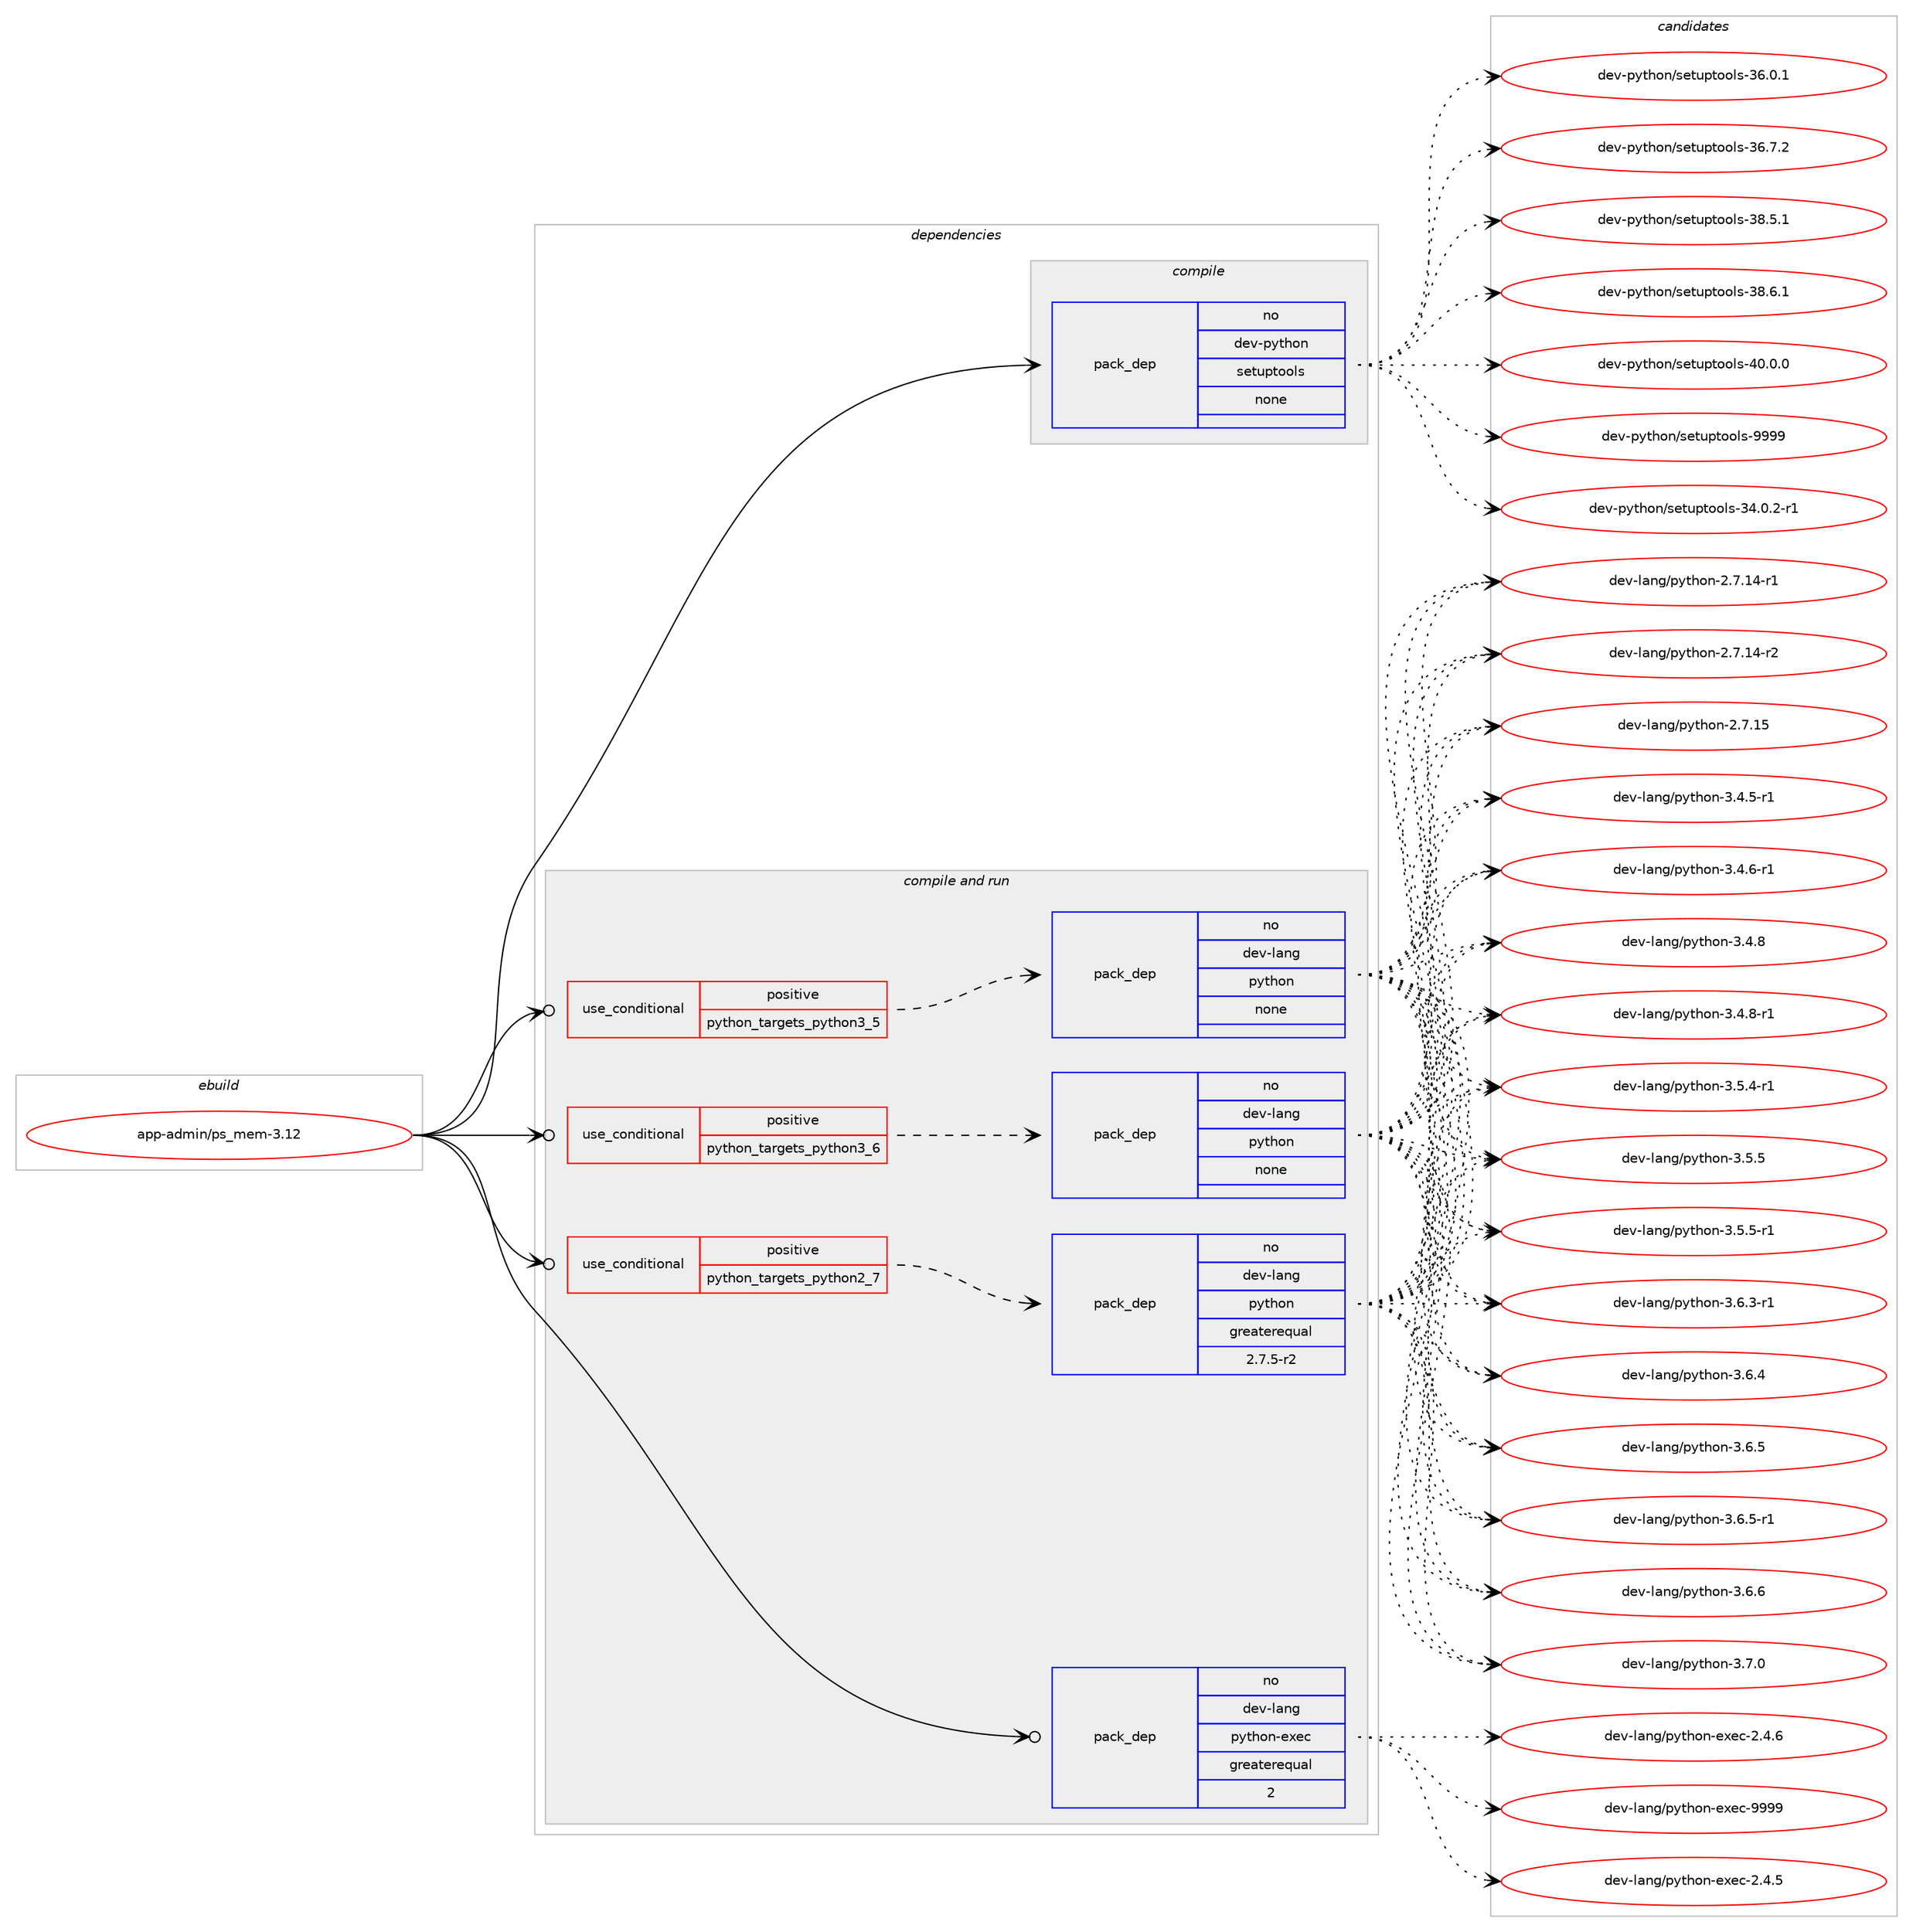 digraph prolog {

# *************
# Graph options
# *************

newrank=true;
concentrate=true;
compound=true;
graph [rankdir=LR,fontname=Helvetica,fontsize=10,ranksep=1.5];#, ranksep=2.5, nodesep=0.2];
edge  [arrowhead=vee];
node  [fontname=Helvetica,fontsize=10];

# **********
# The ebuild
# **********

subgraph cluster_leftcol {
color=gray;
rank=same;
label=<<i>ebuild</i>>;
id [label="app-admin/ps_mem-3.12", color=red, width=4, href="../app-admin/ps_mem-3.12.svg"];
}

# ****************
# The dependencies
# ****************

subgraph cluster_midcol {
color=gray;
label=<<i>dependencies</i>>;
subgraph cluster_compile {
fillcolor="#eeeeee";
style=filled;
label=<<i>compile</i>>;
subgraph pack168 {
dependency214 [label=<<TABLE BORDER="0" CELLBORDER="1" CELLSPACING="0" CELLPADDING="4" WIDTH="220"><TR><TD ROWSPAN="6" CELLPADDING="30">pack_dep</TD></TR><TR><TD WIDTH="110">no</TD></TR><TR><TD>dev-python</TD></TR><TR><TD>setuptools</TD></TR><TR><TD>none</TD></TR><TR><TD></TD></TR></TABLE>>, shape=none, color=blue];
}
id:e -> dependency214:w [weight=20,style="solid",arrowhead="vee"];
}
subgraph cluster_compileandrun {
fillcolor="#eeeeee";
style=filled;
label=<<i>compile and run</i>>;
subgraph cond27 {
dependency215 [label=<<TABLE BORDER="0" CELLBORDER="1" CELLSPACING="0" CELLPADDING="4"><TR><TD ROWSPAN="3" CELLPADDING="10">use_conditional</TD></TR><TR><TD>positive</TD></TR><TR><TD>python_targets_python2_7</TD></TR></TABLE>>, shape=none, color=red];
subgraph pack169 {
dependency216 [label=<<TABLE BORDER="0" CELLBORDER="1" CELLSPACING="0" CELLPADDING="4" WIDTH="220"><TR><TD ROWSPAN="6" CELLPADDING="30">pack_dep</TD></TR><TR><TD WIDTH="110">no</TD></TR><TR><TD>dev-lang</TD></TR><TR><TD>python</TD></TR><TR><TD>greaterequal</TD></TR><TR><TD>2.7.5-r2</TD></TR></TABLE>>, shape=none, color=blue];
}
dependency215:e -> dependency216:w [weight=20,style="dashed",arrowhead="vee"];
}
id:e -> dependency215:w [weight=20,style="solid",arrowhead="odotvee"];
subgraph cond28 {
dependency217 [label=<<TABLE BORDER="0" CELLBORDER="1" CELLSPACING="0" CELLPADDING="4"><TR><TD ROWSPAN="3" CELLPADDING="10">use_conditional</TD></TR><TR><TD>positive</TD></TR><TR><TD>python_targets_python3_5</TD></TR></TABLE>>, shape=none, color=red];
subgraph pack170 {
dependency218 [label=<<TABLE BORDER="0" CELLBORDER="1" CELLSPACING="0" CELLPADDING="4" WIDTH="220"><TR><TD ROWSPAN="6" CELLPADDING="30">pack_dep</TD></TR><TR><TD WIDTH="110">no</TD></TR><TR><TD>dev-lang</TD></TR><TR><TD>python</TD></TR><TR><TD>none</TD></TR><TR><TD></TD></TR></TABLE>>, shape=none, color=blue];
}
dependency217:e -> dependency218:w [weight=20,style="dashed",arrowhead="vee"];
}
id:e -> dependency217:w [weight=20,style="solid",arrowhead="odotvee"];
subgraph cond29 {
dependency219 [label=<<TABLE BORDER="0" CELLBORDER="1" CELLSPACING="0" CELLPADDING="4"><TR><TD ROWSPAN="3" CELLPADDING="10">use_conditional</TD></TR><TR><TD>positive</TD></TR><TR><TD>python_targets_python3_6</TD></TR></TABLE>>, shape=none, color=red];
subgraph pack171 {
dependency220 [label=<<TABLE BORDER="0" CELLBORDER="1" CELLSPACING="0" CELLPADDING="4" WIDTH="220"><TR><TD ROWSPAN="6" CELLPADDING="30">pack_dep</TD></TR><TR><TD WIDTH="110">no</TD></TR><TR><TD>dev-lang</TD></TR><TR><TD>python</TD></TR><TR><TD>none</TD></TR><TR><TD></TD></TR></TABLE>>, shape=none, color=blue];
}
dependency219:e -> dependency220:w [weight=20,style="dashed",arrowhead="vee"];
}
id:e -> dependency219:w [weight=20,style="solid",arrowhead="odotvee"];
subgraph pack172 {
dependency221 [label=<<TABLE BORDER="0" CELLBORDER="1" CELLSPACING="0" CELLPADDING="4" WIDTH="220"><TR><TD ROWSPAN="6" CELLPADDING="30">pack_dep</TD></TR><TR><TD WIDTH="110">no</TD></TR><TR><TD>dev-lang</TD></TR><TR><TD>python-exec</TD></TR><TR><TD>greaterequal</TD></TR><TR><TD>2</TD></TR></TABLE>>, shape=none, color=blue];
}
id:e -> dependency221:w [weight=20,style="solid",arrowhead="odotvee"];
}
subgraph cluster_run {
fillcolor="#eeeeee";
style=filled;
label=<<i>run</i>>;
}
}

# **************
# The candidates
# **************

subgraph cluster_choices {
rank=same;
color=gray;
label=<<i>candidates</i>>;

subgraph choice168 {
color=black;
nodesep=1;
choice1001011184511212111610411111047115101116117112116111111108115455152464846504511449 [label="dev-python/setuptools-34.0.2-r1", color=red, width=4,href="../dev-python/setuptools-34.0.2-r1.svg"];
choice100101118451121211161041111104711510111611711211611111110811545515446484649 [label="dev-python/setuptools-36.0.1", color=red, width=4,href="../dev-python/setuptools-36.0.1.svg"];
choice100101118451121211161041111104711510111611711211611111110811545515446554650 [label="dev-python/setuptools-36.7.2", color=red, width=4,href="../dev-python/setuptools-36.7.2.svg"];
choice100101118451121211161041111104711510111611711211611111110811545515646534649 [label="dev-python/setuptools-38.5.1", color=red, width=4,href="../dev-python/setuptools-38.5.1.svg"];
choice100101118451121211161041111104711510111611711211611111110811545515646544649 [label="dev-python/setuptools-38.6.1", color=red, width=4,href="../dev-python/setuptools-38.6.1.svg"];
choice100101118451121211161041111104711510111611711211611111110811545524846484648 [label="dev-python/setuptools-40.0.0", color=red, width=4,href="../dev-python/setuptools-40.0.0.svg"];
choice10010111845112121116104111110471151011161171121161111111081154557575757 [label="dev-python/setuptools-9999", color=red, width=4,href="../dev-python/setuptools-9999.svg"];
dependency214:e -> choice1001011184511212111610411111047115101116117112116111111108115455152464846504511449:w [style=dotted,weight="100"];
dependency214:e -> choice100101118451121211161041111104711510111611711211611111110811545515446484649:w [style=dotted,weight="100"];
dependency214:e -> choice100101118451121211161041111104711510111611711211611111110811545515446554650:w [style=dotted,weight="100"];
dependency214:e -> choice100101118451121211161041111104711510111611711211611111110811545515646534649:w [style=dotted,weight="100"];
dependency214:e -> choice100101118451121211161041111104711510111611711211611111110811545515646544649:w [style=dotted,weight="100"];
dependency214:e -> choice100101118451121211161041111104711510111611711211611111110811545524846484648:w [style=dotted,weight="100"];
dependency214:e -> choice10010111845112121116104111110471151011161171121161111111081154557575757:w [style=dotted,weight="100"];
}
subgraph choice169 {
color=black;
nodesep=1;
choice100101118451089711010347112121116104111110455046554649524511449 [label="dev-lang/python-2.7.14-r1", color=red, width=4,href="../dev-lang/python-2.7.14-r1.svg"];
choice100101118451089711010347112121116104111110455046554649524511450 [label="dev-lang/python-2.7.14-r2", color=red, width=4,href="../dev-lang/python-2.7.14-r2.svg"];
choice10010111845108971101034711212111610411111045504655464953 [label="dev-lang/python-2.7.15", color=red, width=4,href="../dev-lang/python-2.7.15.svg"];
choice1001011184510897110103471121211161041111104551465246534511449 [label="dev-lang/python-3.4.5-r1", color=red, width=4,href="../dev-lang/python-3.4.5-r1.svg"];
choice1001011184510897110103471121211161041111104551465246544511449 [label="dev-lang/python-3.4.6-r1", color=red, width=4,href="../dev-lang/python-3.4.6-r1.svg"];
choice100101118451089711010347112121116104111110455146524656 [label="dev-lang/python-3.4.8", color=red, width=4,href="../dev-lang/python-3.4.8.svg"];
choice1001011184510897110103471121211161041111104551465246564511449 [label="dev-lang/python-3.4.8-r1", color=red, width=4,href="../dev-lang/python-3.4.8-r1.svg"];
choice1001011184510897110103471121211161041111104551465346524511449 [label="dev-lang/python-3.5.4-r1", color=red, width=4,href="../dev-lang/python-3.5.4-r1.svg"];
choice100101118451089711010347112121116104111110455146534653 [label="dev-lang/python-3.5.5", color=red, width=4,href="../dev-lang/python-3.5.5.svg"];
choice1001011184510897110103471121211161041111104551465346534511449 [label="dev-lang/python-3.5.5-r1", color=red, width=4,href="../dev-lang/python-3.5.5-r1.svg"];
choice1001011184510897110103471121211161041111104551465446514511449 [label="dev-lang/python-3.6.3-r1", color=red, width=4,href="../dev-lang/python-3.6.3-r1.svg"];
choice100101118451089711010347112121116104111110455146544652 [label="dev-lang/python-3.6.4", color=red, width=4,href="../dev-lang/python-3.6.4.svg"];
choice100101118451089711010347112121116104111110455146544653 [label="dev-lang/python-3.6.5", color=red, width=4,href="../dev-lang/python-3.6.5.svg"];
choice1001011184510897110103471121211161041111104551465446534511449 [label="dev-lang/python-3.6.5-r1", color=red, width=4,href="../dev-lang/python-3.6.5-r1.svg"];
choice100101118451089711010347112121116104111110455146544654 [label="dev-lang/python-3.6.6", color=red, width=4,href="../dev-lang/python-3.6.6.svg"];
choice100101118451089711010347112121116104111110455146554648 [label="dev-lang/python-3.7.0", color=red, width=4,href="../dev-lang/python-3.7.0.svg"];
dependency216:e -> choice100101118451089711010347112121116104111110455046554649524511449:w [style=dotted,weight="100"];
dependency216:e -> choice100101118451089711010347112121116104111110455046554649524511450:w [style=dotted,weight="100"];
dependency216:e -> choice10010111845108971101034711212111610411111045504655464953:w [style=dotted,weight="100"];
dependency216:e -> choice1001011184510897110103471121211161041111104551465246534511449:w [style=dotted,weight="100"];
dependency216:e -> choice1001011184510897110103471121211161041111104551465246544511449:w [style=dotted,weight="100"];
dependency216:e -> choice100101118451089711010347112121116104111110455146524656:w [style=dotted,weight="100"];
dependency216:e -> choice1001011184510897110103471121211161041111104551465246564511449:w [style=dotted,weight="100"];
dependency216:e -> choice1001011184510897110103471121211161041111104551465346524511449:w [style=dotted,weight="100"];
dependency216:e -> choice100101118451089711010347112121116104111110455146534653:w [style=dotted,weight="100"];
dependency216:e -> choice1001011184510897110103471121211161041111104551465346534511449:w [style=dotted,weight="100"];
dependency216:e -> choice1001011184510897110103471121211161041111104551465446514511449:w [style=dotted,weight="100"];
dependency216:e -> choice100101118451089711010347112121116104111110455146544652:w [style=dotted,weight="100"];
dependency216:e -> choice100101118451089711010347112121116104111110455146544653:w [style=dotted,weight="100"];
dependency216:e -> choice1001011184510897110103471121211161041111104551465446534511449:w [style=dotted,weight="100"];
dependency216:e -> choice100101118451089711010347112121116104111110455146544654:w [style=dotted,weight="100"];
dependency216:e -> choice100101118451089711010347112121116104111110455146554648:w [style=dotted,weight="100"];
}
subgraph choice170 {
color=black;
nodesep=1;
choice100101118451089711010347112121116104111110455046554649524511449 [label="dev-lang/python-2.7.14-r1", color=red, width=4,href="../dev-lang/python-2.7.14-r1.svg"];
choice100101118451089711010347112121116104111110455046554649524511450 [label="dev-lang/python-2.7.14-r2", color=red, width=4,href="../dev-lang/python-2.7.14-r2.svg"];
choice10010111845108971101034711212111610411111045504655464953 [label="dev-lang/python-2.7.15", color=red, width=4,href="../dev-lang/python-2.7.15.svg"];
choice1001011184510897110103471121211161041111104551465246534511449 [label="dev-lang/python-3.4.5-r1", color=red, width=4,href="../dev-lang/python-3.4.5-r1.svg"];
choice1001011184510897110103471121211161041111104551465246544511449 [label="dev-lang/python-3.4.6-r1", color=red, width=4,href="../dev-lang/python-3.4.6-r1.svg"];
choice100101118451089711010347112121116104111110455146524656 [label="dev-lang/python-3.4.8", color=red, width=4,href="../dev-lang/python-3.4.8.svg"];
choice1001011184510897110103471121211161041111104551465246564511449 [label="dev-lang/python-3.4.8-r1", color=red, width=4,href="../dev-lang/python-3.4.8-r1.svg"];
choice1001011184510897110103471121211161041111104551465346524511449 [label="dev-lang/python-3.5.4-r1", color=red, width=4,href="../dev-lang/python-3.5.4-r1.svg"];
choice100101118451089711010347112121116104111110455146534653 [label="dev-lang/python-3.5.5", color=red, width=4,href="../dev-lang/python-3.5.5.svg"];
choice1001011184510897110103471121211161041111104551465346534511449 [label="dev-lang/python-3.5.5-r1", color=red, width=4,href="../dev-lang/python-3.5.5-r1.svg"];
choice1001011184510897110103471121211161041111104551465446514511449 [label="dev-lang/python-3.6.3-r1", color=red, width=4,href="../dev-lang/python-3.6.3-r1.svg"];
choice100101118451089711010347112121116104111110455146544652 [label="dev-lang/python-3.6.4", color=red, width=4,href="../dev-lang/python-3.6.4.svg"];
choice100101118451089711010347112121116104111110455146544653 [label="dev-lang/python-3.6.5", color=red, width=4,href="../dev-lang/python-3.6.5.svg"];
choice1001011184510897110103471121211161041111104551465446534511449 [label="dev-lang/python-3.6.5-r1", color=red, width=4,href="../dev-lang/python-3.6.5-r1.svg"];
choice100101118451089711010347112121116104111110455146544654 [label="dev-lang/python-3.6.6", color=red, width=4,href="../dev-lang/python-3.6.6.svg"];
choice100101118451089711010347112121116104111110455146554648 [label="dev-lang/python-3.7.0", color=red, width=4,href="../dev-lang/python-3.7.0.svg"];
dependency218:e -> choice100101118451089711010347112121116104111110455046554649524511449:w [style=dotted,weight="100"];
dependency218:e -> choice100101118451089711010347112121116104111110455046554649524511450:w [style=dotted,weight="100"];
dependency218:e -> choice10010111845108971101034711212111610411111045504655464953:w [style=dotted,weight="100"];
dependency218:e -> choice1001011184510897110103471121211161041111104551465246534511449:w [style=dotted,weight="100"];
dependency218:e -> choice1001011184510897110103471121211161041111104551465246544511449:w [style=dotted,weight="100"];
dependency218:e -> choice100101118451089711010347112121116104111110455146524656:w [style=dotted,weight="100"];
dependency218:e -> choice1001011184510897110103471121211161041111104551465246564511449:w [style=dotted,weight="100"];
dependency218:e -> choice1001011184510897110103471121211161041111104551465346524511449:w [style=dotted,weight="100"];
dependency218:e -> choice100101118451089711010347112121116104111110455146534653:w [style=dotted,weight="100"];
dependency218:e -> choice1001011184510897110103471121211161041111104551465346534511449:w [style=dotted,weight="100"];
dependency218:e -> choice1001011184510897110103471121211161041111104551465446514511449:w [style=dotted,weight="100"];
dependency218:e -> choice100101118451089711010347112121116104111110455146544652:w [style=dotted,weight="100"];
dependency218:e -> choice100101118451089711010347112121116104111110455146544653:w [style=dotted,weight="100"];
dependency218:e -> choice1001011184510897110103471121211161041111104551465446534511449:w [style=dotted,weight="100"];
dependency218:e -> choice100101118451089711010347112121116104111110455146544654:w [style=dotted,weight="100"];
dependency218:e -> choice100101118451089711010347112121116104111110455146554648:w [style=dotted,weight="100"];
}
subgraph choice171 {
color=black;
nodesep=1;
choice100101118451089711010347112121116104111110455046554649524511449 [label="dev-lang/python-2.7.14-r1", color=red, width=4,href="../dev-lang/python-2.7.14-r1.svg"];
choice100101118451089711010347112121116104111110455046554649524511450 [label="dev-lang/python-2.7.14-r2", color=red, width=4,href="../dev-lang/python-2.7.14-r2.svg"];
choice10010111845108971101034711212111610411111045504655464953 [label="dev-lang/python-2.7.15", color=red, width=4,href="../dev-lang/python-2.7.15.svg"];
choice1001011184510897110103471121211161041111104551465246534511449 [label="dev-lang/python-3.4.5-r1", color=red, width=4,href="../dev-lang/python-3.4.5-r1.svg"];
choice1001011184510897110103471121211161041111104551465246544511449 [label="dev-lang/python-3.4.6-r1", color=red, width=4,href="../dev-lang/python-3.4.6-r1.svg"];
choice100101118451089711010347112121116104111110455146524656 [label="dev-lang/python-3.4.8", color=red, width=4,href="../dev-lang/python-3.4.8.svg"];
choice1001011184510897110103471121211161041111104551465246564511449 [label="dev-lang/python-3.4.8-r1", color=red, width=4,href="../dev-lang/python-3.4.8-r1.svg"];
choice1001011184510897110103471121211161041111104551465346524511449 [label="dev-lang/python-3.5.4-r1", color=red, width=4,href="../dev-lang/python-3.5.4-r1.svg"];
choice100101118451089711010347112121116104111110455146534653 [label="dev-lang/python-3.5.5", color=red, width=4,href="../dev-lang/python-3.5.5.svg"];
choice1001011184510897110103471121211161041111104551465346534511449 [label="dev-lang/python-3.5.5-r1", color=red, width=4,href="../dev-lang/python-3.5.5-r1.svg"];
choice1001011184510897110103471121211161041111104551465446514511449 [label="dev-lang/python-3.6.3-r1", color=red, width=4,href="../dev-lang/python-3.6.3-r1.svg"];
choice100101118451089711010347112121116104111110455146544652 [label="dev-lang/python-3.6.4", color=red, width=4,href="../dev-lang/python-3.6.4.svg"];
choice100101118451089711010347112121116104111110455146544653 [label="dev-lang/python-3.6.5", color=red, width=4,href="../dev-lang/python-3.6.5.svg"];
choice1001011184510897110103471121211161041111104551465446534511449 [label="dev-lang/python-3.6.5-r1", color=red, width=4,href="../dev-lang/python-3.6.5-r1.svg"];
choice100101118451089711010347112121116104111110455146544654 [label="dev-lang/python-3.6.6", color=red, width=4,href="../dev-lang/python-3.6.6.svg"];
choice100101118451089711010347112121116104111110455146554648 [label="dev-lang/python-3.7.0", color=red, width=4,href="../dev-lang/python-3.7.0.svg"];
dependency220:e -> choice100101118451089711010347112121116104111110455046554649524511449:w [style=dotted,weight="100"];
dependency220:e -> choice100101118451089711010347112121116104111110455046554649524511450:w [style=dotted,weight="100"];
dependency220:e -> choice10010111845108971101034711212111610411111045504655464953:w [style=dotted,weight="100"];
dependency220:e -> choice1001011184510897110103471121211161041111104551465246534511449:w [style=dotted,weight="100"];
dependency220:e -> choice1001011184510897110103471121211161041111104551465246544511449:w [style=dotted,weight="100"];
dependency220:e -> choice100101118451089711010347112121116104111110455146524656:w [style=dotted,weight="100"];
dependency220:e -> choice1001011184510897110103471121211161041111104551465246564511449:w [style=dotted,weight="100"];
dependency220:e -> choice1001011184510897110103471121211161041111104551465346524511449:w [style=dotted,weight="100"];
dependency220:e -> choice100101118451089711010347112121116104111110455146534653:w [style=dotted,weight="100"];
dependency220:e -> choice1001011184510897110103471121211161041111104551465346534511449:w [style=dotted,weight="100"];
dependency220:e -> choice1001011184510897110103471121211161041111104551465446514511449:w [style=dotted,weight="100"];
dependency220:e -> choice100101118451089711010347112121116104111110455146544652:w [style=dotted,weight="100"];
dependency220:e -> choice100101118451089711010347112121116104111110455146544653:w [style=dotted,weight="100"];
dependency220:e -> choice1001011184510897110103471121211161041111104551465446534511449:w [style=dotted,weight="100"];
dependency220:e -> choice100101118451089711010347112121116104111110455146544654:w [style=dotted,weight="100"];
dependency220:e -> choice100101118451089711010347112121116104111110455146554648:w [style=dotted,weight="100"];
}
subgraph choice172 {
color=black;
nodesep=1;
choice1001011184510897110103471121211161041111104510112010199455046524653 [label="dev-lang/python-exec-2.4.5", color=red, width=4,href="../dev-lang/python-exec-2.4.5.svg"];
choice1001011184510897110103471121211161041111104510112010199455046524654 [label="dev-lang/python-exec-2.4.6", color=red, width=4,href="../dev-lang/python-exec-2.4.6.svg"];
choice10010111845108971101034711212111610411111045101120101994557575757 [label="dev-lang/python-exec-9999", color=red, width=4,href="../dev-lang/python-exec-9999.svg"];
dependency221:e -> choice1001011184510897110103471121211161041111104510112010199455046524653:w [style=dotted,weight="100"];
dependency221:e -> choice1001011184510897110103471121211161041111104510112010199455046524654:w [style=dotted,weight="100"];
dependency221:e -> choice10010111845108971101034711212111610411111045101120101994557575757:w [style=dotted,weight="100"];
}
}

}
